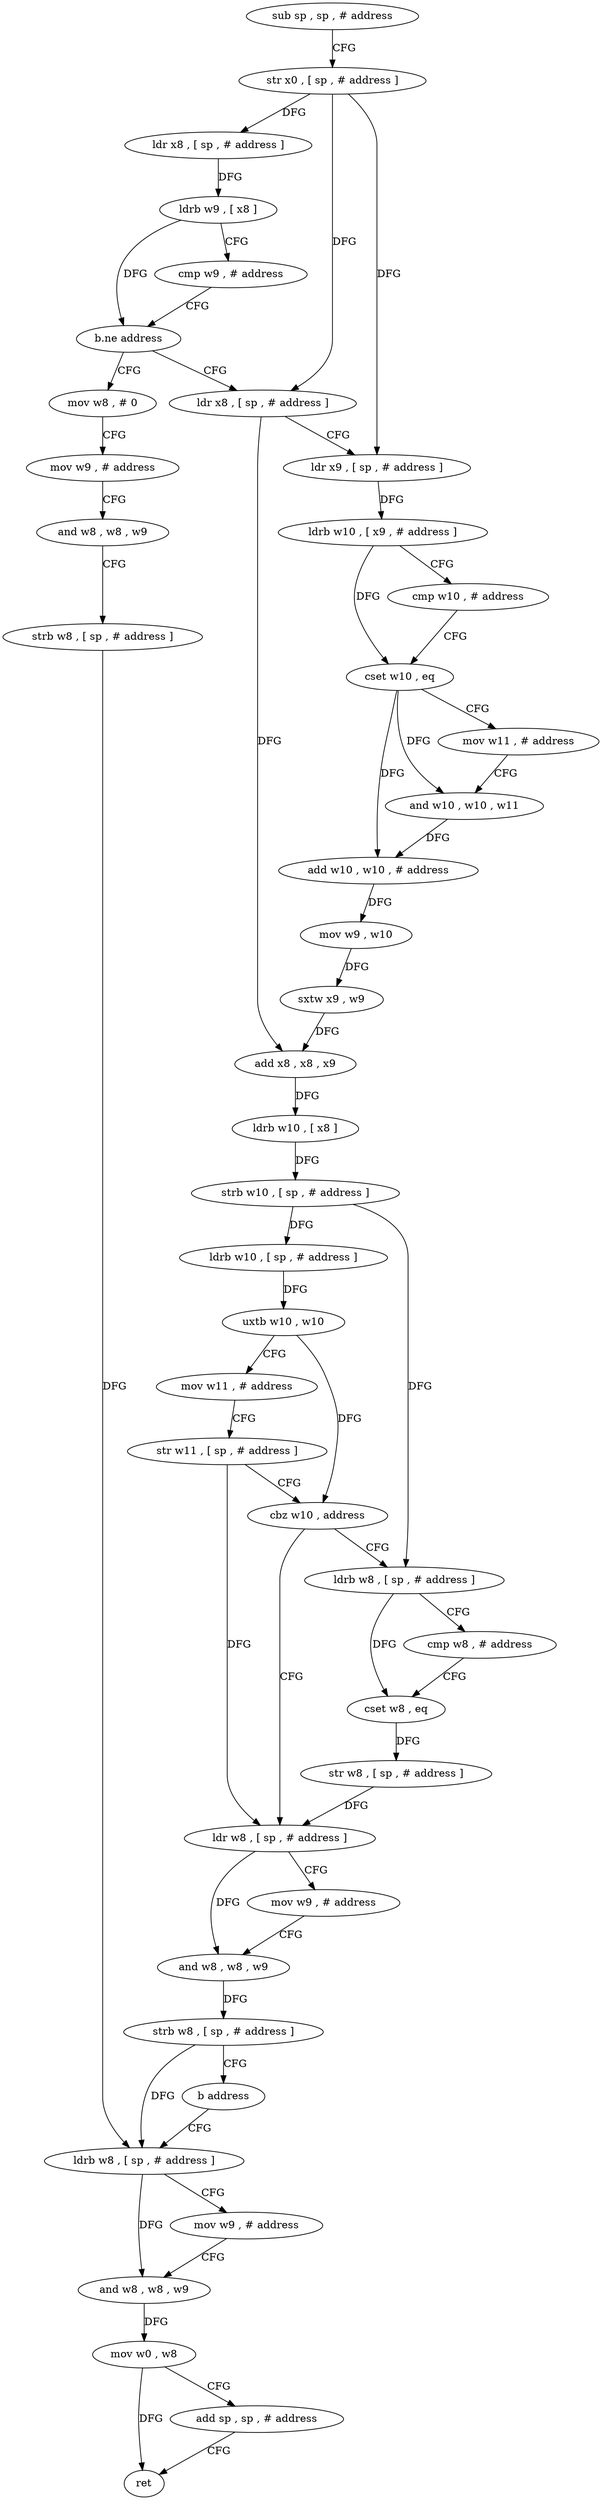digraph "func" {
"4231032" [label = "sub sp , sp , # address" ]
"4231036" [label = "str x0 , [ sp , # address ]" ]
"4231040" [label = "ldr x8 , [ sp , # address ]" ]
"4231044" [label = "ldrb w9 , [ x8 ]" ]
"4231048" [label = "cmp w9 , # address" ]
"4231052" [label = "b.ne address" ]
"4231164" [label = "mov w8 , # 0" ]
"4231056" [label = "ldr x8 , [ sp , # address ]" ]
"4231168" [label = "mov w9 , # address" ]
"4231172" [label = "and w8 , w8 , w9" ]
"4231176" [label = "strb w8 , [ sp , # address ]" ]
"4231180" [label = "ldrb w8 , [ sp , # address ]" ]
"4231060" [label = "ldr x9 , [ sp , # address ]" ]
"4231064" [label = "ldrb w10 , [ x9 , # address ]" ]
"4231068" [label = "cmp w10 , # address" ]
"4231072" [label = "cset w10 , eq" ]
"4231076" [label = "mov w11 , # address" ]
"4231080" [label = "and w10 , w10 , w11" ]
"4231084" [label = "add w10 , w10 , # address" ]
"4231088" [label = "mov w9 , w10" ]
"4231092" [label = "sxtw x9 , w9" ]
"4231096" [label = "add x8 , x8 , x9" ]
"4231100" [label = "ldrb w10 , [ x8 ]" ]
"4231104" [label = "strb w10 , [ sp , # address ]" ]
"4231108" [label = "ldrb w10 , [ sp , # address ]" ]
"4231112" [label = "uxtb w10 , w10" ]
"4231116" [label = "mov w11 , # address" ]
"4231120" [label = "str w11 , [ sp , # address ]" ]
"4231124" [label = "cbz w10 , address" ]
"4231144" [label = "ldr w8 , [ sp , # address ]" ]
"4231128" [label = "ldrb w8 , [ sp , # address ]" ]
"4231148" [label = "mov w9 , # address" ]
"4231152" [label = "and w8 , w8 , w9" ]
"4231156" [label = "strb w8 , [ sp , # address ]" ]
"4231160" [label = "b address" ]
"4231132" [label = "cmp w8 , # address" ]
"4231136" [label = "cset w8 , eq" ]
"4231140" [label = "str w8 , [ sp , # address ]" ]
"4231184" [label = "mov w9 , # address" ]
"4231188" [label = "and w8 , w8 , w9" ]
"4231192" [label = "mov w0 , w8" ]
"4231196" [label = "add sp , sp , # address" ]
"4231200" [label = "ret" ]
"4231032" -> "4231036" [ label = "CFG" ]
"4231036" -> "4231040" [ label = "DFG" ]
"4231036" -> "4231056" [ label = "DFG" ]
"4231036" -> "4231060" [ label = "DFG" ]
"4231040" -> "4231044" [ label = "DFG" ]
"4231044" -> "4231048" [ label = "CFG" ]
"4231044" -> "4231052" [ label = "DFG" ]
"4231048" -> "4231052" [ label = "CFG" ]
"4231052" -> "4231164" [ label = "CFG" ]
"4231052" -> "4231056" [ label = "CFG" ]
"4231164" -> "4231168" [ label = "CFG" ]
"4231056" -> "4231060" [ label = "CFG" ]
"4231056" -> "4231096" [ label = "DFG" ]
"4231168" -> "4231172" [ label = "CFG" ]
"4231172" -> "4231176" [ label = "CFG" ]
"4231176" -> "4231180" [ label = "DFG" ]
"4231180" -> "4231184" [ label = "CFG" ]
"4231180" -> "4231188" [ label = "DFG" ]
"4231060" -> "4231064" [ label = "DFG" ]
"4231064" -> "4231068" [ label = "CFG" ]
"4231064" -> "4231072" [ label = "DFG" ]
"4231068" -> "4231072" [ label = "CFG" ]
"4231072" -> "4231076" [ label = "CFG" ]
"4231072" -> "4231080" [ label = "DFG" ]
"4231072" -> "4231084" [ label = "DFG" ]
"4231076" -> "4231080" [ label = "CFG" ]
"4231080" -> "4231084" [ label = "DFG" ]
"4231084" -> "4231088" [ label = "DFG" ]
"4231088" -> "4231092" [ label = "DFG" ]
"4231092" -> "4231096" [ label = "DFG" ]
"4231096" -> "4231100" [ label = "DFG" ]
"4231100" -> "4231104" [ label = "DFG" ]
"4231104" -> "4231108" [ label = "DFG" ]
"4231104" -> "4231128" [ label = "DFG" ]
"4231108" -> "4231112" [ label = "DFG" ]
"4231112" -> "4231116" [ label = "CFG" ]
"4231112" -> "4231124" [ label = "DFG" ]
"4231116" -> "4231120" [ label = "CFG" ]
"4231120" -> "4231124" [ label = "CFG" ]
"4231120" -> "4231144" [ label = "DFG" ]
"4231124" -> "4231144" [ label = "CFG" ]
"4231124" -> "4231128" [ label = "CFG" ]
"4231144" -> "4231148" [ label = "CFG" ]
"4231144" -> "4231152" [ label = "DFG" ]
"4231128" -> "4231132" [ label = "CFG" ]
"4231128" -> "4231136" [ label = "DFG" ]
"4231148" -> "4231152" [ label = "CFG" ]
"4231152" -> "4231156" [ label = "DFG" ]
"4231156" -> "4231160" [ label = "CFG" ]
"4231156" -> "4231180" [ label = "DFG" ]
"4231160" -> "4231180" [ label = "CFG" ]
"4231132" -> "4231136" [ label = "CFG" ]
"4231136" -> "4231140" [ label = "DFG" ]
"4231140" -> "4231144" [ label = "DFG" ]
"4231184" -> "4231188" [ label = "CFG" ]
"4231188" -> "4231192" [ label = "DFG" ]
"4231192" -> "4231196" [ label = "CFG" ]
"4231192" -> "4231200" [ label = "DFG" ]
"4231196" -> "4231200" [ label = "CFG" ]
}
